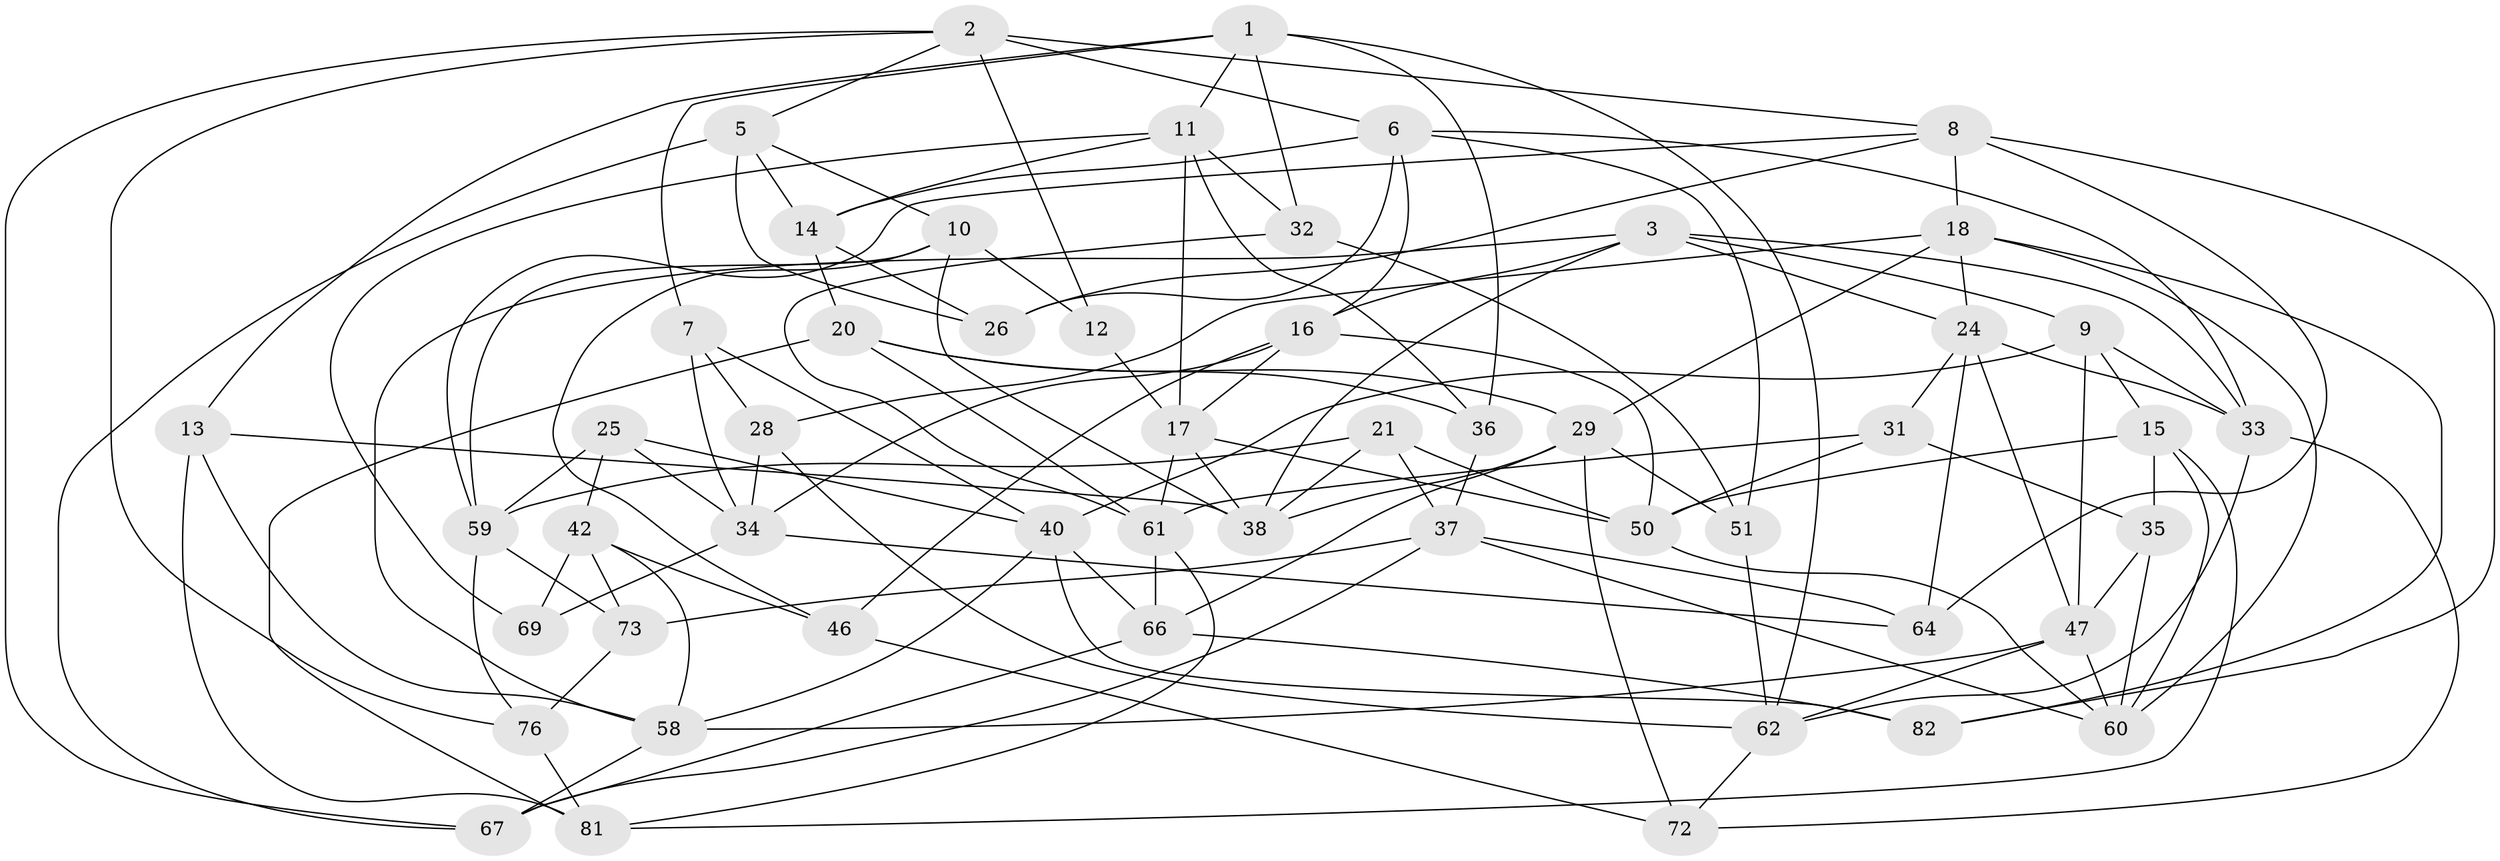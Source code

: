 // Generated by graph-tools (version 1.1) at 2025/24/03/03/25 07:24:26]
// undirected, 52 vertices, 131 edges
graph export_dot {
graph [start="1"]
  node [color=gray90,style=filled];
  1 [super="+44"];
  2 [super="+4"];
  3 [super="+41"];
  5 [super="+23"];
  6 [super="+68"];
  7;
  8 [super="+74"];
  9 [super="+80"];
  10 [super="+86"];
  11 [super="+19"];
  12;
  13;
  14 [super="+22"];
  15 [super="+43"];
  16 [super="+48"];
  17 [super="+39"];
  18 [super="+30"];
  20 [super="+77"];
  21;
  24 [super="+27"];
  25;
  26 [super="+57"];
  28;
  29 [super="+45"];
  31;
  32;
  33 [super="+54"];
  34 [super="+56"];
  35;
  36;
  37 [super="+55"];
  38 [super="+75"];
  40 [super="+65"];
  42 [super="+49"];
  46;
  47 [super="+53"];
  50 [super="+52"];
  51;
  58 [super="+70"];
  59 [super="+78"];
  60 [super="+83"];
  61 [super="+63"];
  62 [super="+71"];
  64;
  66 [super="+85"];
  67 [super="+79"];
  69;
  72;
  73;
  76;
  81 [super="+84"];
  82;
  1 -- 62;
  1 -- 13;
  1 -- 32;
  1 -- 36;
  1 -- 7;
  1 -- 11;
  2 -- 6;
  2 -- 67;
  2 -- 8;
  2 -- 12;
  2 -- 5;
  2 -- 76;
  3 -- 38;
  3 -- 16;
  3 -- 24;
  3 -- 9;
  3 -- 33;
  3 -- 58;
  5 -- 14;
  5 -- 26 [weight=2];
  5 -- 67;
  5 -- 10;
  6 -- 33;
  6 -- 16;
  6 -- 26;
  6 -- 51;
  6 -- 14;
  7 -- 34;
  7 -- 28;
  7 -- 40;
  8 -- 26;
  8 -- 82;
  8 -- 64;
  8 -- 18;
  8 -- 59;
  9 -- 33;
  9 -- 15 [weight=2];
  9 -- 40;
  9 -- 47;
  10 -- 12 [weight=2];
  10 -- 46;
  10 -- 59;
  10 -- 38;
  11 -- 14;
  11 -- 32;
  11 -- 17;
  11 -- 36;
  11 -- 69;
  12 -- 17;
  13 -- 58;
  13 -- 81;
  13 -- 38;
  14 -- 26 [weight=2];
  14 -- 20;
  15 -- 35;
  15 -- 81;
  15 -- 60;
  15 -- 50;
  16 -- 46;
  16 -- 50;
  16 -- 17;
  16 -- 34;
  17 -- 38;
  17 -- 50;
  17 -- 61;
  18 -- 82;
  18 -- 29;
  18 -- 28;
  18 -- 24;
  18 -- 60;
  20 -- 81 [weight=2];
  20 -- 29;
  20 -- 36;
  20 -- 61;
  21 -- 38;
  21 -- 37;
  21 -- 59;
  21 -- 50;
  24 -- 64;
  24 -- 31;
  24 -- 47;
  24 -- 33;
  25 -- 59;
  25 -- 42;
  25 -- 40;
  25 -- 34;
  28 -- 62;
  28 -- 34;
  29 -- 72;
  29 -- 38;
  29 -- 66;
  29 -- 51;
  31 -- 35;
  31 -- 50;
  31 -- 61;
  32 -- 61;
  32 -- 51;
  33 -- 62;
  33 -- 72;
  34 -- 64;
  34 -- 69;
  35 -- 47;
  35 -- 60;
  36 -- 37;
  37 -- 73;
  37 -- 60;
  37 -- 64;
  37 -- 67;
  40 -- 66;
  40 -- 82;
  40 -- 58;
  42 -- 58;
  42 -- 69 [weight=2];
  42 -- 73;
  42 -- 46;
  46 -- 72;
  47 -- 62;
  47 -- 60;
  47 -- 58;
  50 -- 60;
  51 -- 62;
  58 -- 67;
  59 -- 73;
  59 -- 76;
  61 -- 81;
  61 -- 66;
  62 -- 72;
  66 -- 82;
  66 -- 67 [weight=2];
  73 -- 76;
  76 -- 81;
}
